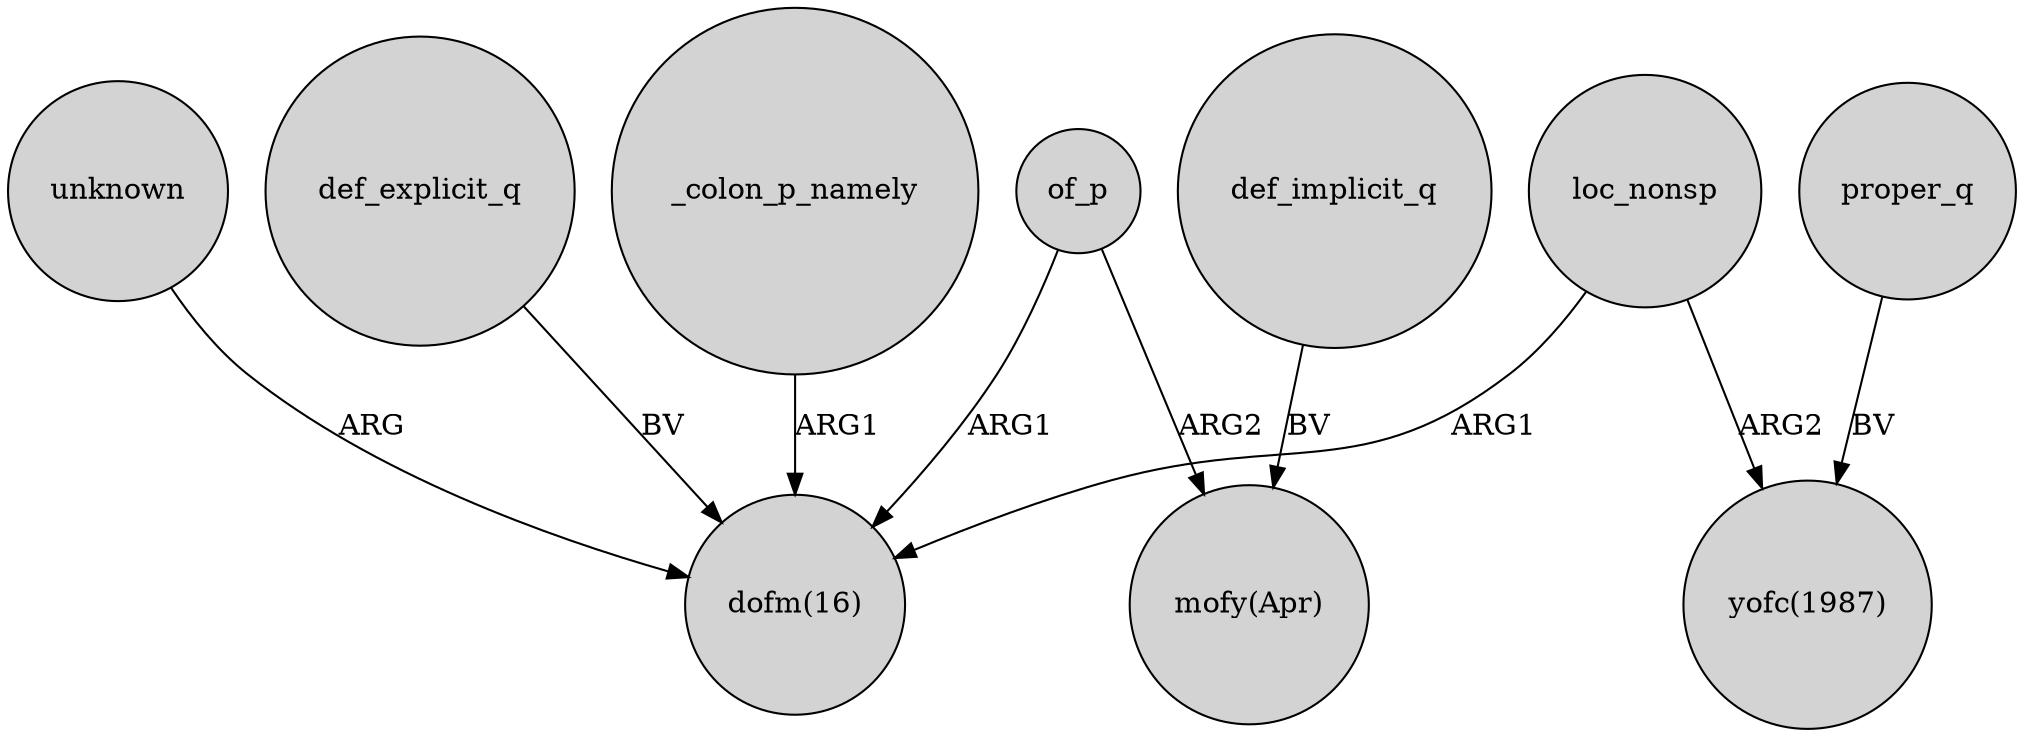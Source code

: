 digraph {
	node [shape=circle style=filled]
	unknown -> "dofm(16)" [label=ARG]
	proper_q -> "yofc(1987)" [label=BV]
	of_p -> "dofm(16)" [label=ARG1]
	of_p -> "mofy(Apr)" [label=ARG2]
	loc_nonsp -> "dofm(16)" [label=ARG1]
	def_implicit_q -> "mofy(Apr)" [label=BV]
	_colon_p_namely -> "dofm(16)" [label=ARG1]
	loc_nonsp -> "yofc(1987)" [label=ARG2]
	def_explicit_q -> "dofm(16)" [label=BV]
}
